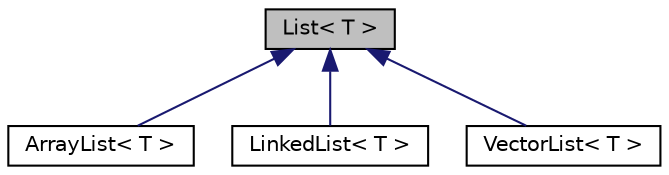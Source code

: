 digraph "List&lt; T &gt;"
{
  edge [fontname="Helvetica",fontsize="10",labelfontname="Helvetica",labelfontsize="10"];
  node [fontname="Helvetica",fontsize="10",shape=record];
  Node0 [label="List\< T \>",height=0.2,width=0.4,color="black", fillcolor="grey75", style="filled", fontcolor="black"];
  Node0 -> Node1 [dir="back",color="midnightblue",fontsize="10",style="solid",fontname="Helvetica"];
  Node1 [label="ArrayList\< T \>",height=0.2,width=0.4,color="black", fillcolor="white", style="filled",URL="$classArrayList.html",tooltip="Class of dynamic array(list) based on array. Implements the List interface. "];
  Node0 -> Node2 [dir="back",color="midnightblue",fontsize="10",style="solid",fontname="Helvetica"];
  Node2 [label="LinkedList\< T \>",height=0.2,width=0.4,color="black", fillcolor="white", style="filled",URL="$classLinkedList.html",tooltip="Class of dynamic array(list) based on linked nodes. Implements the List interface. "];
  Node0 -> Node3 [dir="back",color="midnightblue",fontsize="10",style="solid",fontname="Helvetica"];
  Node3 [label="VectorList\< T \>",height=0.2,width=0.4,color="black", fillcolor="white", style="filled",URL="$classVectorList.html",tooltip="Class of dynamic array(list) based on std::vector. Implements the List interface. ..."];
}
